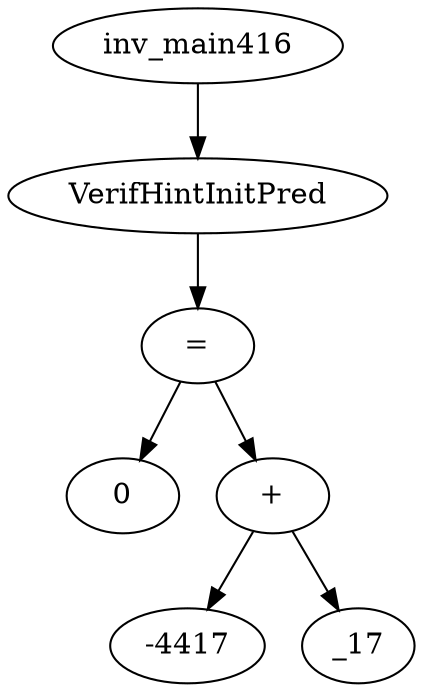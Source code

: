 digraph dag {
0 [label="inv_main416"];
1 [label="VerifHintInitPred"];
2 [label="="];
3 [label="0"];
4 [label="+"];
5 [label="-4417"];
6 [label="_17"];
0->1
1->2
2->4
2 -> 3
4->6
4 -> 5
}
